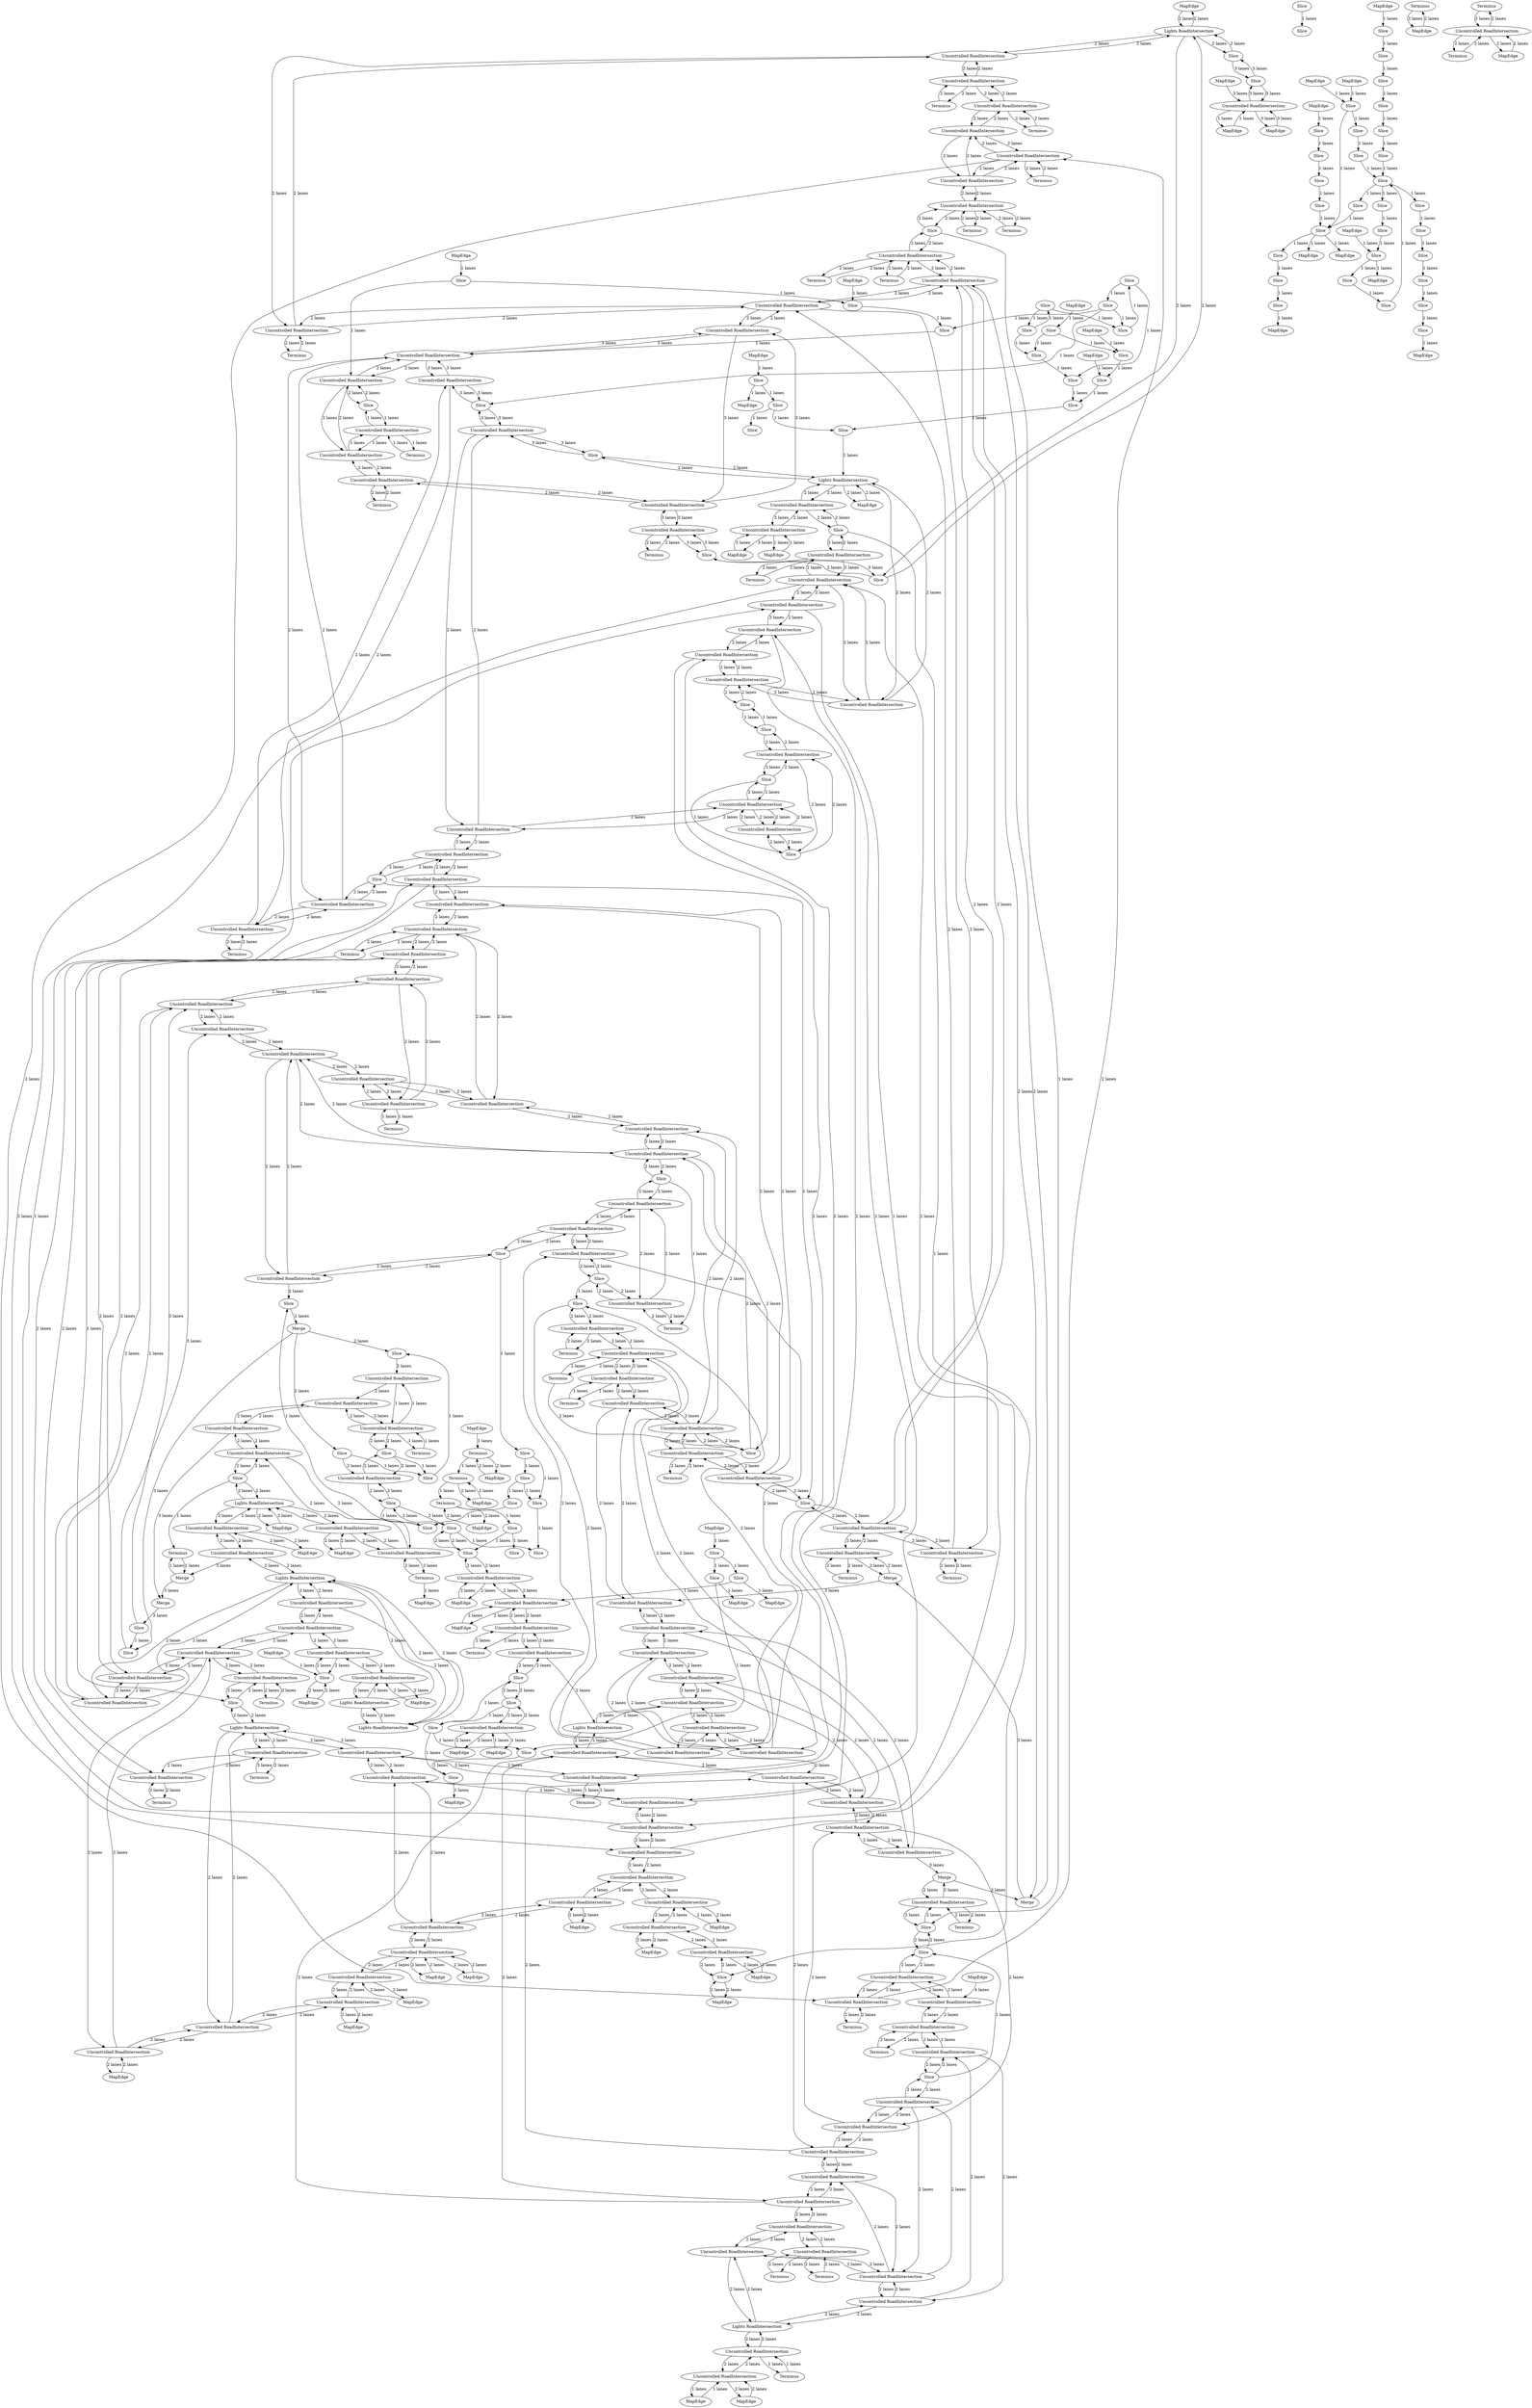 digraph {
    0 [ label = "MapEdge" ]
    1 [ label = "MapEdge" ]
    2 [ label = "MapEdge" ]
    3 [ label = "MapEdge" ]
    4 [ label = "MapEdge" ]
    5 [ label = "MapEdge" ]
    6 [ label = "MapEdge" ]
    7 [ label = "Slice" ]
    8 [ label = "Slice" ]
    9 [ label = "MapEdge" ]
    10 [ label = "Slice" ]
    11 [ label = "Slice" ]
    12 [ label = "MapEdge" ]
    13 [ label = "Uncontrolled RoadIntersection" ]
    14 [ label = "Uncontrolled RoadIntersection" ]
    15 [ label = "Slice" ]
    16 [ label = "Slice" ]
    17 [ label = "Slice" ]
    18 [ label = "Slice" ]
    19 [ label = "Uncontrolled RoadIntersection" ]
    20 [ label = "Uncontrolled RoadIntersection" ]
    21 [ label = "MapEdge" ]
    22 [ label = "Lights RoadIntersection" ]
    23 [ label = "Terminus" ]
    24 [ label = "Slice" ]
    25 [ label = "Slice" ]
    26 [ label = "Slice" ]
    27 [ label = "Slice" ]
    28 [ label = "Slice" ]
    29 [ label = "Slice" ]
    30 [ label = "Uncontrolled RoadIntersection" ]
    31 [ label = "MapEdge" ]
    32 [ label = "Slice" ]
    33 [ label = "Slice" ]
    34 [ label = "Slice" ]
    35 [ label = "Uncontrolled RoadIntersection" ]
    36 [ label = "Uncontrolled RoadIntersection" ]
    37 [ label = "Slice" ]
    38 [ label = "Uncontrolled RoadIntersection" ]
    39 [ label = "Slice" ]
    40 [ label = "Uncontrolled RoadIntersection" ]
    41 [ label = "Uncontrolled RoadIntersection" ]
    42 [ label = "Uncontrolled RoadIntersection" ]
    43 [ label = "Uncontrolled RoadIntersection" ]
    44 [ label = "Slice" ]
    45 [ label = "Slice" ]
    46 [ label = "Slice" ]
    47 [ label = "Slice" ]
    48 [ label = "Uncontrolled RoadIntersection" ]
    49 [ label = "Slice" ]
    50 [ label = "Uncontrolled RoadIntersection" ]
    51 [ label = "Uncontrolled RoadIntersection" ]
    52 [ label = "Uncontrolled RoadIntersection" ]
    53 [ label = "Uncontrolled RoadIntersection" ]
    54 [ label = "Uncontrolled RoadIntersection" ]
    55 [ label = "Slice" ]
    56 [ label = "Slice" ]
    57 [ label = "Uncontrolled RoadIntersection" ]
    58 [ label = "Slice" ]
    59 [ label = "Slice" ]
    60 [ label = "Slice" ]
    61 [ label = "Terminus" ]
    62 [ label = "Uncontrolled RoadIntersection" ]
    63 [ label = "Uncontrolled RoadIntersection" ]
    64 [ label = "Uncontrolled RoadIntersection" ]
    65 [ label = "Uncontrolled RoadIntersection" ]
    66 [ label = "Uncontrolled RoadIntersection" ]
    67 [ label = "Uncontrolled RoadIntersection" ]
    68 [ label = "Terminus" ]
    69 [ label = "Terminus" ]
    70 [ label = "Uncontrolled RoadIntersection" ]
    71 [ label = "Uncontrolled RoadIntersection" ]
    72 [ label = "Uncontrolled RoadIntersection" ]
    73 [ label = "Uncontrolled RoadIntersection" ]
    74 [ label = "Uncontrolled RoadIntersection" ]
    75 [ label = "Terminus" ]
    76 [ label = "Uncontrolled RoadIntersection" ]
    77 [ label = "Uncontrolled RoadIntersection" ]
    78 [ label = "Uncontrolled RoadIntersection" ]
    79 [ label = "Uncontrolled RoadIntersection" ]
    80 [ label = "Uncontrolled RoadIntersection" ]
    81 [ label = "Slice" ]
    82 [ label = "MapEdge" ]
    83 [ label = "Uncontrolled RoadIntersection" ]
    84 [ label = "Slice" ]
    85 [ label = "Uncontrolled RoadIntersection" ]
    86 [ label = "Uncontrolled RoadIntersection" ]
    87 [ label = "Slice" ]
    88 [ label = "Uncontrolled RoadIntersection" ]
    89 [ label = "Terminus" ]
    90 [ label = "Uncontrolled RoadIntersection" ]
    91 [ label = "Lights RoadIntersection" ]
    92 [ label = "Slice" ]
    93 [ label = "Uncontrolled RoadIntersection" ]
    94 [ label = "Slice" ]
    95 [ label = "Terminus" ]
    96 [ label = "Uncontrolled RoadIntersection" ]
    97 [ label = "Terminus" ]
    98 [ label = "Uncontrolled RoadIntersection" ]
    99 [ label = "Slice" ]
    100 [ label = "Uncontrolled RoadIntersection" ]
    101 [ label = "MapEdge" ]
    102 [ label = "Uncontrolled RoadIntersection" ]
    103 [ label = "Uncontrolled RoadIntersection" ]
    104 [ label = "Uncontrolled RoadIntersection" ]
    105 [ label = "Uncontrolled RoadIntersection" ]
    106 [ label = "Terminus" ]
    107 [ label = "Uncontrolled RoadIntersection" ]
    108 [ label = "MapEdge" ]
    109 [ label = "Uncontrolled RoadIntersection" ]
    110 [ label = "MapEdge" ]
    111 [ label = "Terminus" ]
    112 [ label = "Uncontrolled RoadIntersection" ]
    113 [ label = "Uncontrolled RoadIntersection" ]
    114 [ label = "Uncontrolled RoadIntersection" ]
    115 [ label = "Terminus" ]
    116 [ label = "Terminus" ]
    117 [ label = "Lights RoadIntersection" ]
    118 [ label = "Uncontrolled RoadIntersection" ]
    119 [ label = "Uncontrolled RoadIntersection" ]
    120 [ label = "Slice" ]
    121 [ label = "Terminus" ]
    122 [ label = "Uncontrolled RoadIntersection" ]
    123 [ label = "Terminus" ]
    124 [ label = "MapEdge" ]
    125 [ label = "Terminus" ]
    126 [ label = "Terminus" ]
    127 [ label = "Uncontrolled RoadIntersection" ]
    128 [ label = "Uncontrolled RoadIntersection" ]
    129 [ label = "Uncontrolled RoadIntersection" ]
    130 [ label = "Slice" ]
    131 [ label = "Uncontrolled RoadIntersection" ]
    132 [ label = "Terminus" ]
    133 [ label = "Uncontrolled RoadIntersection" ]
    134 [ label = "Uncontrolled RoadIntersection" ]
    135 [ label = "Uncontrolled RoadIntersection" ]
    136 [ label = "Terminus" ]
    137 [ label = "Uncontrolled RoadIntersection" ]
    138 [ label = "Uncontrolled RoadIntersection" ]
    139 [ label = "MapEdge" ]
    140 [ label = "Uncontrolled RoadIntersection" ]
    141 [ label = "Uncontrolled RoadIntersection" ]
    142 [ label = "Uncontrolled RoadIntersection" ]
    143 [ label = "Terminus" ]
    144 [ label = "Terminus" ]
    145 [ label = "Merge" ]
    146 [ label = "Slice" ]
    147 [ label = "Uncontrolled RoadIntersection" ]
    148 [ label = "Merge" ]
    149 [ label = "Terminus" ]
    150 [ label = "Merge" ]
    151 [ label = "Terminus" ]
    152 [ label = "Uncontrolled RoadIntersection" ]
    153 [ label = "Uncontrolled RoadIntersection" ]
    154 [ label = "Uncontrolled RoadIntersection" ]
    155 [ label = "MapEdge" ]
    156 [ label = "Uncontrolled RoadIntersection" ]
    157 [ label = "Uncontrolled RoadIntersection" ]
    158 [ label = "Terminus" ]
    159 [ label = "Uncontrolled RoadIntersection" ]
    160 [ label = "MapEdge" ]
    161 [ label = "Uncontrolled RoadIntersection" ]
    162 [ label = "Uncontrolled RoadIntersection" ]
    163 [ label = "Uncontrolled RoadIntersection" ]
    164 [ label = "Uncontrolled RoadIntersection" ]
    165 [ label = "Uncontrolled RoadIntersection" ]
    166 [ label = "Terminus" ]
    167 [ label = "Uncontrolled RoadIntersection" ]
    168 [ label = "Uncontrolled RoadIntersection" ]
    169 [ label = "Slice" ]
    170 [ label = "Slice" ]
    171 [ label = "Uncontrolled RoadIntersection" ]
    172 [ label = "Terminus" ]
    173 [ label = "Lights RoadIntersection" ]
    174 [ label = "Uncontrolled RoadIntersection" ]
    175 [ label = "Lights RoadIntersection" ]
    176 [ label = "Lights RoadIntersection" ]
    177 [ label = "Uncontrolled RoadIntersection" ]
    178 [ label = "Uncontrolled RoadIntersection" ]
    179 [ label = "MapEdge" ]
    180 [ label = "Uncontrolled RoadIntersection" ]
    181 [ label = "Uncontrolled RoadIntersection" ]
    182 [ label = "Uncontrolled RoadIntersection" ]
    183 [ label = "Uncontrolled RoadIntersection" ]
    184 [ label = "Slice" ]
    185 [ label = "Uncontrolled RoadIntersection" ]
    186 [ label = "MapEdge" ]
    187 [ label = "MapEdge" ]
    188 [ label = "MapEdge" ]
    189 [ label = "Uncontrolled RoadIntersection" ]
    190 [ label = "Uncontrolled RoadIntersection" ]
    191 [ label = "Uncontrolled RoadIntersection" ]
    192 [ label = "Uncontrolled RoadIntersection" ]
    193 [ label = "Uncontrolled RoadIntersection" ]
    194 [ label = "Slice" ]
    195 [ label = "Merge" ]
    196 [ label = "Uncontrolled RoadIntersection" ]
    197 [ label = "Uncontrolled RoadIntersection" ]
    198 [ label = "Uncontrolled RoadIntersection" ]
    199 [ label = "Slice" ]
    200 [ label = "Terminus" ]
    201 [ label = "Uncontrolled RoadIntersection" ]
    202 [ label = "Slice" ]
    203 [ label = "Lights RoadIntersection" ]
    204 [ label = "Slice" ]
    205 [ label = "Merge" ]
    206 [ label = "Slice" ]
    207 [ label = "Slice" ]
    208 [ label = "Slice" ]
    209 [ label = "Terminus" ]
    210 [ label = "Slice" ]
    211 [ label = "Terminus" ]
    212 [ label = "Uncontrolled RoadIntersection" ]
    213 [ label = "Terminus" ]
    214 [ label = "Uncontrolled RoadIntersection" ]
    215 [ label = "Slice" ]
    216 [ label = "Uncontrolled RoadIntersection" ]
    217 [ label = "Uncontrolled RoadIntersection" ]
    218 [ label = "Uncontrolled RoadIntersection" ]
    219 [ label = "Uncontrolled RoadIntersection" ]
    220 [ label = "Uncontrolled RoadIntersection" ]
    221 [ label = "Terminus" ]
    222 [ label = "Uncontrolled RoadIntersection" ]
    223 [ label = "Uncontrolled RoadIntersection" ]
    224 [ label = "Uncontrolled RoadIntersection" ]
    225 [ label = "Uncontrolled RoadIntersection" ]
    226 [ label = "Uncontrolled RoadIntersection" ]
    227 [ label = "Uncontrolled RoadIntersection" ]
    228 [ label = "Uncontrolled RoadIntersection" ]
    229 [ label = "Slice" ]
    230 [ label = "Uncontrolled RoadIntersection" ]
    231 [ label = "Uncontrolled RoadIntersection" ]
    232 [ label = "Uncontrolled RoadIntersection" ]
    233 [ label = "Uncontrolled RoadIntersection" ]
    234 [ label = "Slice" ]
    235 [ label = "Slice" ]
    236 [ label = "Uncontrolled RoadIntersection" ]
    237 [ label = "Merge" ]
    238 [ label = "Slice" ]
    239 [ label = "Slice" ]
    240 [ label = "Slice" ]
    241 [ label = "Slice" ]
    242 [ label = "Uncontrolled RoadIntersection" ]
    243 [ label = "Uncontrolled RoadIntersection" ]
    244 [ label = "Slice" ]
    245 [ label = "Slice" ]
    246 [ label = "Terminus" ]
    247 [ label = "Slice" ]
    248 [ label = "Terminus" ]
    249 [ label = "Uncontrolled RoadIntersection" ]
    250 [ label = "Slice" ]
    251 [ label = "Slice" ]
    252 [ label = "Slice" ]
    253 [ label = "Slice" ]
    254 [ label = "Uncontrolled RoadIntersection" ]
    255 [ label = "Uncontrolled RoadIntersection" ]
    256 [ label = "MapEdge" ]
    257 [ label = "Slice" ]
    258 [ label = "Lights RoadIntersection" ]
    259 [ label = "Uncontrolled RoadIntersection" ]
    260 [ label = "MapEdge" ]
    261 [ label = "MapEdge" ]
    262 [ label = "MapEdge" ]
    263 [ label = "Slice" ]
    264 [ label = "Slice" ]
    265 [ label = "Slice" ]
    266 [ label = "Slice" ]
    267 [ label = "Slice" ]
    268 [ label = "Uncontrolled RoadIntersection" ]
    269 [ label = "Uncontrolled RoadIntersection" ]
    270 [ label = "Slice" ]
    271 [ label = "Uncontrolled RoadIntersection" ]
    272 [ label = "Uncontrolled RoadIntersection" ]
    273 [ label = "Uncontrolled RoadIntersection" ]
    274 [ label = "Slice" ]
    275 [ label = "Uncontrolled RoadIntersection" ]
    276 [ label = "Uncontrolled RoadIntersection" ]
    277 [ label = "Slice" ]
    278 [ label = "Terminus" ]
    279 [ label = "Lights RoadIntersection" ]
    280 [ label = "Uncontrolled RoadIntersection" ]
    281 [ label = "Slice" ]
    282 [ label = "Slice" ]
    283 [ label = "Slice" ]
    284 [ label = "Terminus" ]
    285 [ label = "Slice" ]
    286 [ label = "Uncontrolled RoadIntersection" ]
    287 [ label = "MapEdge" ]
    288 [ label = "Slice" ]
    289 [ label = "Terminus" ]
    290 [ label = "Slice" ]
    291 [ label = "Terminus" ]
    292 [ label = "Slice" ]
    293 [ label = "Terminus" ]
    294 [ label = "Slice" ]
    295 [ label = "Slice" ]
    296 [ label = "Uncontrolled RoadIntersection" ]
    297 [ label = "Terminus" ]
    298 [ label = "Slice" ]
    299 [ label = "Slice" ]
    300 [ label = "Slice" ]
    301 [ label = "Slice" ]
    302 [ label = "Slice" ]
    303 [ label = "Slice" ]
    304 [ label = "Slice" ]
    305 [ label = "Slice" ]
    306 [ label = "Slice" ]
    307 [ label = "Slice" ]
    308 [ label = "Slice" ]
    309 [ label = "Slice" ]
    310 [ label = "Terminus" ]
    311 [ label = "Uncontrolled RoadIntersection" ]
    312 [ label = "Terminus" ]
    313 [ label = "Slice" ]
    314 [ label = "MapEdge" ]
    315 [ label = "Terminus" ]
    316 [ label = "MapEdge" ]
    317 [ label = "Slice" ]
    318 [ label = "MapEdge" ]
    319 [ label = "Uncontrolled RoadIntersection" ]
    320 [ label = "MapEdge" ]
    321 [ label = "MapEdge" ]
    322 [ label = "MapEdge" ]
    323 [ label = "MapEdge" ]
    324 [ label = "MapEdge" ]
    325 [ label = "Uncontrolled RoadIntersection" ]
    326 [ label = "MapEdge" ]
    327 [ label = "MapEdge" ]
    328 [ label = "Slice" ]
    329 [ label = "Slice" ]
    330 [ label = "MapEdge" ]
    331 [ label = "Terminus" ]
    332 [ label = "Uncontrolled RoadIntersection" ]
    333 [ label = "Slice" ]
    334 [ label = "MapEdge" ]
    335 [ label = "Slice" ]
    336 [ label = "Slice" ]
    337 [ label = "Slice" ]
    338 [ label = "Uncontrolled RoadIntersection" ]
    339 [ label = "Slice" ]
    340 [ label = "MapEdge" ]
    341 [ label = "MapEdge" ]
    342 [ label = "MapEdge" ]
    343 [ label = "MapEdge" ]
    344 [ label = "MapEdge" ]
    345 [ label = "MapEdge" ]
    346 [ label = "MapEdge" ]
    347 [ label = "MapEdge" ]
    348 [ label = "MapEdge" ]
    349 [ label = "MapEdge" ]
    350 [ label = "MapEdge" ]
    351 [ label = "MapEdge" ]
    352 [ label = "MapEdge" ]
    353 [ label = "MapEdge" ]
    354 [ label = "MapEdge" ]
    355 [ label = "MapEdge" ]
    356 [ label = "MapEdge" ]
    357 [ label = "MapEdge" ]
    163 -> 152 [ label = "2 lanes" ]
    152 -> 163 [ label = "2 lanes" ]
    152 -> 146 [ label = "2 lanes" ]
    146 -> 152 [ label = "2 lanes" ]
    146 -> 350 [ label = "2 lanes" ]
    350 -> 146 [ label = "2 lanes" ]
    349 -> 41 [ label = "2 lanes" ]
    41 -> 349 [ label = "2 lanes" ]
    41 -> 42 [ label = "2 lanes" ]
    42 -> 41 [ label = "2 lanes" ]
    42 -> 43 [ label = "2 lanes" ]
    43 -> 42 [ label = "2 lanes" ]
    43 -> 38 [ label = "2 lanes" ]
    38 -> 43 [ label = "2 lanes" ]
    38 -> 40 [ label = "2 lanes" ]
    40 -> 38 [ label = "2 lanes" ]
    20 -> 21 [ label = "2 lanes" ]
    21 -> 20 [ label = "2 lanes" ]
    42 -> 30 [ label = "2 lanes" ]
    30 -> 42 [ label = "2 lanes" ]
    30 -> 20 [ label = "2 lanes" ]
    20 -> 30 [ label = "2 lanes" ]
    20 -> 19 [ label = "2 lanes" ]
    19 -> 20 [ label = "2 lanes" ]
    19 -> 17 [ label = "2 lanes" ]
    17 -> 19 [ label = "2 lanes" ]
    17 -> 9 [ label = "2 lanes" ]
    9 -> 17 [ label = "2 lanes" ]
    30 -> 31 [ label = "2 lanes" ]
    31 -> 30 [ label = "2 lanes" ]
    237 -> 199 [ label = "3 lanes" ]
    199 -> 192 [ label = "3 lanes" ]
    86 -> 90 [ label = "2 lanes" ]
    90 -> 86 [ label = "2 lanes" ]
    90 -> 93 [ label = "2 lanes" ]
    93 -> 90 [ label = "2 lanes" ]
    93 -> 96 [ label = "2 lanes" ]
    96 -> 93 [ label = "2 lanes" ]
    96 -> 101 [ label = "2 lanes" ]
    101 -> 96 [ label = "2 lanes" ]
    217 -> 233 [ label = "2 lanes" ]
    233 -> 217 [ label = "2 lanes" ]
    351 -> 138 [ label = "2 lanes" ]
    138 -> 351 [ label = "2 lanes" ]
    138 -> 141 [ label = "2 lanes" ]
    141 -> 138 [ label = "2 lanes" ]
    117 -> 118 [ label = "2 lanes" ]
    118 -> 117 [ label = "2 lanes" ]
    118 -> 119 [ label = "2 lanes" ]
    119 -> 118 [ label = "2 lanes" ]
    119 -> 124 [ label = "2 lanes" ]
    124 -> 119 [ label = "2 lanes" ]
    152 -> 159 [ label = "2 lanes" ]
    159 -> 152 [ label = "2 lanes" ]
    107 -> 110 [ label = "2 lanes" ]
    110 -> 107 [ label = "2 lanes" ]
    119 -> 107 [ label = "2 lanes" ]
    107 -> 119 [ label = "2 lanes" ]
    107 -> 96 [ label = "2 lanes" ]
    96 -> 107 [ label = "2 lanes" ]
    96 -> 348 [ label = "2 lanes" ]
    348 -> 96 [ label = "2 lanes" ]
    14 -> 18 [ label = "2 lanes" ]
    18 -> 14 [ label = "2 lanes" ]
    18 -> 36 [ label = "2 lanes" ]
    36 -> 18 [ label = "2 lanes" ]
    36 -> 38 [ label = "2 lanes" ]
    38 -> 36 [ label = "2 lanes" ]
    70 -> 71 [ label = "2 lanes" ]
    71 -> 70 [ label = "2 lanes" ]
    71 -> 67 [ label = "2 lanes" ]
    67 -> 71 [ label = "2 lanes" ]
    198 -> 179 [ label = "2 lanes" ]
    179 -> 198 [ label = "2 lanes" ]
    311 -> 343 [ label = "2 lanes" ]
    343 -> 311 [ label = "2 lanes" ]
    54 -> 49 [ label = "1 lanes" ]
    49 -> 54 [ label = "1 lanes" ]
    310 -> 319 [ label = "2 lanes" ]
    319 -> 310 [ label = "2 lanes" ]
    43 -> 50 [ label = "2 lanes" ]
    50 -> 43 [ label = "2 lanes" ]
    50 -> 67 [ label = "2 lanes" ]
    67 -> 50 [ label = "2 lanes" ]
    67 -> 90 [ label = "2 lanes" ]
    90 -> 67 [ label = "2 lanes" ]
    41 -> 93 [ label = "2 lanes" ]
    93 -> 41 [ label = "2 lanes" ]
    23 -> 36 [ label = "2 lanes" ]
    36 -> 23 [ label = "2 lanes" ]
    19 -> 2 [ label = "2 lanes" ]
    2 -> 19 [ label = "2 lanes" ]
    105 -> 103 [ label = "2 lanes" ]
    103 -> 105 [ label = "2 lanes" ]
    103 -> 99 [ label = "2 lanes" ]
    99 -> 103 [ label = "2 lanes" ]
    99 -> 104 [ label = "2 lanes" ]
    104 -> 99 [ label = "2 lanes" ]
    104 -> 114 [ label = "2 lanes" ]
    114 -> 104 [ label = "2 lanes" ]
    114 -> 122 [ label = "2 lanes" ]
    122 -> 114 [ label = "2 lanes" ]
    122 -> 130 [ label = "2 lanes" ]
    130 -> 122 [ label = "2 lanes" ]
    130 -> 133 [ label = "2 lanes" ]
    133 -> 130 [ label = "2 lanes" ]
    133 -> 134 [ label = "2 lanes" ]
    134 -> 133 [ label = "2 lanes" ]
    342 -> 328 [ label = "1 lanes" ]
    328 -> 329 [ label = "1 lanes" ]
    329 -> 356 [ label = "1 lanes" ]
    335 -> 336 [ label = "1 lanes" ]
    328 -> 317 [ label = "1 lanes" ]
    317 -> 311 [ label = "1 lanes" ]
    336 -> 337 [ label = "1 lanes" ]
    329 -> 337 [ label = "1 lanes" ]
    337 -> 339 [ label = "1 lanes" ]
    333 -> 336 [ label = "1 lanes" ]
    336 -> 339 [ label = "1 lanes" ]
    339 -> 357 [ label = "1 lanes" ]
    317 -> 330 [ label = "1 lanes" ]
    294 -> 290 [ label = "1 lanes" ]
    354 -> 278 [ label = "1 lanes" ]
    278 -> 284 [ label = "1 lanes" ]
    284 -> 293 [ label = "1 lanes" ]
    293 -> 294 [ label = "1 lanes" ]
    294 -> 295 [ label = "1 lanes" ]
    219 -> 233 [ label = "2 lanes" ]
    233 -> 219 [ label = "2 lanes" ]
    233 -> 246 [ label = "2 lanes" ]
    246 -> 233 [ label = "2 lanes" ]
    284 -> 316 [ label = "2 lanes" ]
    316 -> 284 [ label = "2 lanes" ]
    293 -> 321 [ label = "2 lanes" ]
    321 -> 293 [ label = "2 lanes" ]
    278 -> 314 [ label = "2 lanes" ]
    314 -> 278 [ label = "2 lanes" ]
    288 -> 281 [ label = "1 lanes" ]
    305 -> 288 [ label = "1 lanes" ]
    281 -> 261 [ label = "1 lanes" ]
    18 -> 17 [ label = "1 lanes" ]
    72 -> 69 [ label = "2 lanes" ]
    69 -> 72 [ label = "2 lanes" ]
    51 -> 72 [ label = "2 lanes" ]
    72 -> 51 [ label = "2 lanes" ]
    72 -> 77 [ label = "2 lanes" ]
    77 -> 72 [ label = "2 lanes" ]
    299 -> 298 [ label = "1 lanes" ]
    244 -> 265 [ label = "1 lanes" ]
    208 -> 244 [ label = "1 lanes" ]
    300 -> 299 [ label = "1 lanes" ]
    265 -> 300 [ label = "1 lanes" ]
    202 -> 208 [ label = "1 lanes" ]
    306 -> 303 [ label = "1 lanes" ]
    322 -> 313 [ label = "1 lanes" ]
    298 -> 301 [ label = "1 lanes" ]
    277 -> 285 [ label = "1 lanes" ]
    352 -> 254 [ label = "2 lanes" ]
    254 -> 352 [ label = "2 lanes" ]
    254 -> 255 [ label = "2 lanes" ]
    255 -> 254 [ label = "2 lanes" ]
    255 -> 258 [ label = "2 lanes" ]
    258 -> 255 [ label = "2 lanes" ]
    258 -> 269 [ label = "2 lanes" ]
    269 -> 258 [ label = "2 lanes" ]
    269 -> 271 [ label = "2 lanes" ]
    271 -> 269 [ label = "2 lanes" ]
    271 -> 272 [ label = "2 lanes" ]
    272 -> 271 [ label = "2 lanes" ]
    272 -> 275 [ label = "2 lanes" ]
    275 -> 272 [ label = "2 lanes" ]
    275 -> 279 [ label = "2 lanes" ]
    279 -> 275 [ label = "2 lanes" ]
    279 -> 280 [ label = "2 lanes" ]
    280 -> 279 [ label = "2 lanes" ]
    280 -> 276 [ label = "2 lanes" ]
    276 -> 280 [ label = "2 lanes" ]
    276 -> 273 [ label = "2 lanes" ]
    273 -> 276 [ label = "2 lanes" ]
    273 -> 268 [ label = "2 lanes" ]
    268 -> 273 [ label = "2 lanes" ]
    268 -> 259 [ label = "2 lanes" ]
    259 -> 268 [ label = "2 lanes" ]
    259 -> 252 [ label = "2 lanes" ]
    252 -> 259 [ label = "2 lanes" ]
    252 -> 249 [ label = "2 lanes" ]
    249 -> 252 [ label = "2 lanes" ]
    268 -> 229 [ label = "2 lanes" ]
    229 -> 268 [ label = "2 lanes" ]
    276 -> 214 [ label = "2 lanes" ]
    214 -> 276 [ label = "2 lanes" ]
    275 -> 223 [ label = "2 lanes" ]
    223 -> 275 [ label = "2 lanes" ]
    272 -> 228 [ label = "2 lanes" ]
    228 -> 272 [ label = "2 lanes" ]
    273 -> 234 [ label = "2 lanes" ]
    234 -> 273 [ label = "2 lanes" ]
    234 -> 226 [ label = "2 lanes" ]
    226 -> 234 [ label = "2 lanes" ]
    226 -> 212 [ label = "2 lanes" ]
    212 -> 226 [ label = "2 lanes" ]
    249 -> 241 [ label = "2 lanes" ]
    241 -> 237 [ label = "2 lanes" ]
    237 -> 235 [ label = "2 lanes" ]
    235 -> 232 [ label = "2 lanes" ]
    232 -> 230 [ label = "2 lanes" ]
    269 -> 231 [ label = "2 lanes" ]
    231 -> 269 [ label = "2 lanes" ]
    237 -> 239 [ label = "2 lanes" ]
    239 -> 243 [ label = "2 lanes" ]
    176 -> 175 [ label = "2 lanes" ]
    175 -> 176 [ label = "2 lanes" ]
    24 -> 35 [ label = "3 lanes" ]
    35 -> 24 [ label = "3 lanes" ]
    35 -> 44 [ label = "3 lanes" ]
    44 -> 35 [ label = "3 lanes" ]
    44 -> 51 [ label = "3 lanes" ]
    51 -> 44 [ label = "3 lanes" ]
    51 -> 65 [ label = "3 lanes" ]
    65 -> 51 [ label = "3 lanes" ]
    65 -> 74 [ label = "3 lanes" ]
    74 -> 65 [ label = "3 lanes" ]
    74 -> 76 [ label = "3 lanes" ]
    76 -> 74 [ label = "3 lanes" ]
    76 -> 78 [ label = "3 lanes" ]
    78 -> 76 [ label = "3 lanes" ]
    78 -> 84 [ label = "3 lanes" ]
    84 -> 78 [ label = "3 lanes" ]
    160 -> 100 [ label = "3 lanes" ]
    151 -> 142 [ label = "2 lanes" ]
    142 -> 151 [ label = "2 lanes" ]
    172 -> 167 [ label = "2 lanes" ]
    167 -> 172 [ label = "2 lanes" ]
    144 -> 161 [ label = "2 lanes" ]
    161 -> 144 [ label = "2 lanes" ]
    80 -> 79 [ label = "2 lanes" ]
    79 -> 80 [ label = "2 lanes" ]
    79 -> 104 [ label = "2 lanes" ]
    104 -> 79 [ label = "2 lanes" ]
    104 -> 129 [ label = "2 lanes" ]
    129 -> 104 [ label = "2 lanes" ]
    129 -> 145 [ label = "2 lanes" ]
    145 -> 129 [ label = "2 lanes" ]
    150 -> 148 [ label = "3 lanes" ]
    80 -> 98 [ label = "2 lanes" ]
    98 -> 80 [ label = "2 lanes" ]
    98 -> 109 [ label = "2 lanes" ]
    109 -> 98 [ label = "2 lanes" ]
    103 -> 127 [ label = "2 lanes" ]
    127 -> 103 [ label = "2 lanes" ]
    127 -> 154 [ label = "2 lanes" ]
    154 -> 127 [ label = "2 lanes" ]
    258 -> 242 [ label = "2 lanes" ]
    242 -> 258 [ label = "2 lanes" ]
    242 -> 231 [ label = "2 lanes" ]
    231 -> 242 [ label = "2 lanes" ]
    231 -> 228 [ label = "2 lanes" ]
    228 -> 231 [ label = "2 lanes" ]
    228 -> 225 [ label = "2 lanes" ]
    225 -> 228 [ label = "2 lanes" ]
    225 -> 223 [ label = "2 lanes" ]
    223 -> 225 [ label = "2 lanes" ]
    223 -> 220 [ label = "2 lanes" ]
    220 -> 223 [ label = "2 lanes" ]
    220 -> 218 [ label = "2 lanes" ]
    218 -> 220 [ label = "2 lanes" ]
    218 -> 216 [ label = "2 lanes" ]
    216 -> 218 [ label = "2 lanes" ]
    216 -> 214 [ label = "2 lanes" ]
    214 -> 216 [ label = "2 lanes" ]
    214 -> 212 [ label = "2 lanes" ]
    212 -> 214 [ label = "2 lanes" ]
    212 -> 209 [ label = "2 lanes" ]
    209 -> 212 [ label = "2 lanes" ]
    113 -> 115 [ label = "2 lanes" ]
    115 -> 113 [ label = "2 lanes" ]
    145 -> 162 [ label = "3 lanes" ]
    132 -> 128 [ label = "2 lanes" ]
    128 -> 132 [ label = "2 lanes" ]
    91 -> 109 [ label = "2 lanes" ]
    109 -> 91 [ label = "2 lanes" ]
    109 -> 113 [ label = "2 lanes" ]
    113 -> 109 [ label = "2 lanes" ]
    113 -> 128 [ label = "2 lanes" ]
    128 -> 113 [ label = "2 lanes" ]
    128 -> 137 [ label = "2 lanes" ]
    137 -> 128 [ label = "2 lanes" ]
    137 -> 142 [ label = "2 lanes" ]
    142 -> 137 [ label = "2 lanes" ]
    142 -> 167 [ label = "2 lanes" ]
    167 -> 142 [ label = "2 lanes" ]
    167 -> 182 [ label = "2 lanes" ]
    182 -> 167 [ label = "2 lanes" ]
    182 -> 196 [ label = "2 lanes" ]
    196 -> 182 [ label = "2 lanes" ]
    116 -> 133 [ label = "2 lanes" ]
    133 -> 116 [ label = "2 lanes" ]
    218 -> 280 [ label = "2 lanes" ]
    280 -> 218 [ label = "2 lanes" ]
    168 -> 150 [ label = "3 lanes" ]
    106 -> 122 [ label = "2 lanes" ]
    122 -> 106 [ label = "2 lanes" ]
    111 -> 98 [ label = "2 lanes" ]
    98 -> 111 [ label = "2 lanes" ]
    147 -> 201 [ label = "2 lanes" ]
    201 -> 147 [ label = "2 lanes" ]
    201 -> 207 [ label = "2 lanes" ]
    207 -> 201 [ label = "2 lanes" ]
    207 -> 222 [ label = "2 lanes" ]
    222 -> 207 [ label = "2 lanes" ]
    222 -> 259 [ label = "2 lanes" ]
    259 -> 222 [ label = "2 lanes" ]
    97 -> 79 [ label = "2 lanes" ]
    79 -> 97 [ label = "2 lanes" ]
    156 -> 171 [ label = "2 lanes" ]
    171 -> 156 [ label = "2 lanes" ]
    171 -> 212 [ label = "2 lanes" ]
    212 -> 171 [ label = "2 lanes" ]
    136 -> 122 [ label = "2 lanes" ]
    122 -> 136 [ label = "2 lanes" ]
    164 -> 216 [ label = "2 lanes" ]
    216 -> 164 [ label = "2 lanes" ]
    213 -> 191 [ label = "2 lanes" ]
    191 -> 213 [ label = "2 lanes" ]
    117 -> 112 [ label = "2 lanes" ]
    112 -> 117 [ label = "2 lanes" ]
    112 -> 102 [ label = "2 lanes" ]
    102 -> 112 [ label = "2 lanes" ]
    102 -> 88 [ label = "2 lanes" ]
    88 -> 102 [ label = "2 lanes" ]
    88 -> 85 [ label = "2 lanes" ]
    85 -> 88 [ label = "2 lanes" ]
    85 -> 81 [ label = "2 lanes" ]
    81 -> 85 [ label = "2 lanes" ]
    81 -> 77 [ label = "2 lanes" ]
    77 -> 81 [ label = "2 lanes" ]
    77 -> 65 [ label = "2 lanes" ]
    65 -> 77 [ label = "2 lanes" ]
    65 -> 52 [ label = "2 lanes" ]
    52 -> 65 [ label = "2 lanes" ]
    52 -> 49 [ label = "2 lanes" ]
    49 -> 52 [ label = "2 lanes" ]
    154 -> 206 [ label = "2 lanes" ]
    206 -> 154 [ label = "2 lanes" ]
    0 -> 91 [ label = "2 lanes" ]
    91 -> 0 [ label = "2 lanes" ]
    158 -> 133 [ label = "2 lanes" ]
    133 -> 158 [ label = "2 lanes" ]
    60 -> 57 [ label = "2 lanes" ]
    57 -> 60 [ label = "2 lanes" ]
    57 -> 58 [ label = "2 lanes" ]
    58 -> 57 [ label = "2 lanes" ]
    58 -> 62 [ label = "2 lanes" ]
    62 -> 58 [ label = "2 lanes" ]
    62 -> 64 [ label = "2 lanes" ]
    64 -> 62 [ label = "2 lanes" ]
    64 -> 60 [ label = "2 lanes" ]
    60 -> 64 [ label = "2 lanes" ]
    125 -> 129 [ label = "2 lanes" ]
    129 -> 125 [ label = "2 lanes" ]
    140 -> 185 [ label = "2 lanes" ]
    185 -> 140 [ label = "2 lanes" ]
    185 -> 197 [ label = "2 lanes" ]
    197 -> 185 [ label = "2 lanes" ]
    197 -> 249 [ label = "2 lanes" ]
    249 -> 197 [ label = "2 lanes" ]
    102 -> 89 [ label = "2 lanes" ]
    89 -> 102 [ label = "2 lanes" ]
    74 -> 80 [ label = "2 lanes" ]
    80 -> 74 [ label = "2 lanes" ]
    80 -> 114 [ label = "2 lanes" ]
    114 -> 80 [ label = "2 lanes" ]
    114 -> 148 [ label = "2 lanes" ]
    148 -> 114 [ label = "2 lanes" ]
    196 -> 191 [ label = "2 lanes" ]
    191 -> 196 [ label = "2 lanes" ]
    191 -> 189 [ label = "2 lanes" ]
    189 -> 191 [ label = "2 lanes" ]
    189 -> 184 [ label = "2 lanes" ]
    184 -> 189 [ label = "2 lanes" ]
    184 -> 181 [ label = "2 lanes" ]
    181 -> 184 [ label = "2 lanes" ]
    181 -> 178 [ label = "2 lanes" ]
    178 -> 181 [ label = "2 lanes" ]
    178 -> 174 [ label = "2 lanes" ]
    174 -> 178 [ label = "2 lanes" ]
    174 -> 168 [ label = "2 lanes" ]
    168 -> 174 [ label = "2 lanes" ]
    168 -> 164 [ label = "2 lanes" ]
    164 -> 168 [ label = "2 lanes" ]
    164 -> 162 [ label = "2 lanes" ]
    162 -> 164 [ label = "2 lanes" ]
    162 -> 156 [ label = "2 lanes" ]
    156 -> 162 [ label = "2 lanes" ]
    156 -> 154 [ label = "2 lanes" ]
    154 -> 156 [ label = "2 lanes" ]
    154 -> 147 [ label = "2 lanes" ]
    147 -> 154 [ label = "2 lanes" ]
    147 -> 140 [ label = "2 lanes" ]
    140 -> 147 [ label = "2 lanes" ]
    140 -> 135 [ label = "2 lanes" ]
    135 -> 140 [ label = "2 lanes" ]
    135 -> 121 [ label = "2 lanes" ]
    121 -> 135 [ label = "2 lanes" ]
    189 -> 242 [ label = "2 lanes" ]
    242 -> 189 [ label = "2 lanes" ]
    174 -> 220 [ label = "2 lanes" ]
    220 -> 174 [ label = "2 lanes" ]
    126 -> 127 [ label = "2 lanes" ]
    127 -> 126 [ label = "2 lanes" ]
    123 -> 112 [ label = "2 lanes" ]
    112 -> 123 [ label = "2 lanes" ]
    181 -> 231 [ label = "2 lanes" ]
    231 -> 181 [ label = "2 lanes" ]
    35 -> 66 [ label = "2 lanes" ]
    66 -> 35 [ label = "2 lanes" ]
    66 -> 85 [ label = "2 lanes" ]
    85 -> 66 [ label = "2 lanes" ]
    178 -> 225 [ label = "2 lanes" ]
    225 -> 178 [ label = "2 lanes" ]
    75 -> 78 [ label = "2 lanes" ]
    78 -> 75 [ label = "2 lanes" ]
    62 -> 64 [ label = "2 lanes" ]
    64 -> 62 [ label = "2 lanes" ]
    64 -> 66 [ label = "2 lanes" ]
    66 -> 64 [ label = "2 lanes" ]
    137 -> 134 [ label = "2 lanes" ]
    134 -> 137 [ label = "2 lanes" ]
    134 -> 142 [ label = "2 lanes" ]
    142 -> 134 [ label = "2 lanes" ]
    346 -> 7 [ label = "1 lanes" ]
    7 -> 16 [ label = "1 lanes" ]
    16 -> 26 [ label = "1 lanes" ]
    34 -> 28 [ label = "1 lanes" ]
    153 -> 183 [ label = "2 lanes" ]
    183 -> 153 [ label = "2 lanes" ]
    121 -> 120 [ label = "1 lanes" ]
    193 -> 195 [ label = "3 lanes" ]
    195 -> 205 [ label = "3 lanes" ]
    29 -> 33 [ label = "1 lanes" ]
    37 -> 33 [ label = "1 lanes" ]
    33 -> 34 [ label = "1 lanes" ]
    34 -> 37 [ label = "1 lanes" ]
    88 -> 105 [ label = "2 lanes" ]
    105 -> 88 [ label = "2 lanes" ]
    344 -> 15 [ label = "1 lanes" ]
    15 -> 25 [ label = "1 lanes" ]
    25 -> 28 [ label = "1 lanes" ]
    28 -> 32 [ label = "1 lanes" ]
    32 -> 26 [ label = "1 lanes" ]
    26 -> 22 [ label = "1 lanes" ]
    211 -> 224 [ label = "2 lanes" ]
    224 -> 211 [ label = "2 lanes" ]
    229 -> 224 [ label = "2 lanes" ]
    224 -> 229 [ label = "2 lanes" ]
    224 -> 222 [ label = "2 lanes" ]
    222 -> 224 [ label = "2 lanes" ]
    105 -> 135 [ label = "2 lanes" ]
    135 -> 105 [ label = "2 lanes" ]
    135 -> 157 [ label = "2 lanes" ]
    157 -> 135 [ label = "2 lanes" ]
    157 -> 177 [ label = "2 lanes" ]
    177 -> 157 [ label = "2 lanes" ]
    177 -> 190 [ label = "2 lanes" ]
    190 -> 177 [ label = "2 lanes" ]
    185 -> 180 [ label = "2 lanes" ]
    180 -> 185 [ label = "2 lanes" ]
    180 -> 177 [ label = "2 lanes" ]
    177 -> 180 [ label = "2 lanes" ]
    206 -> 201 [ label = "2 lanes" ]
    201 -> 206 [ label = "2 lanes" ]
    201 -> 197 [ label = "2 lanes" ]
    197 -> 201 [ label = "2 lanes" ]
    197 -> 192 [ label = "2 lanes" ]
    192 -> 197 [ label = "2 lanes" ]
    192 -> 190 [ label = "2 lanes" ]
    190 -> 192 [ label = "2 lanes" ]
    37 -> 44 [ label = "1 lanes" ]
    143 -> 131 [ label = "2 lanes" ]
    131 -> 143 [ label = "2 lanes" ]
    37 -> 59 [ label = "1 lanes" ]
    59 -> 65 [ label = "1 lanes" ]
    209 -> 206 [ label = "2 lanes" ]
    207 -> 211 [ label = "1 lanes" ]
    141 -> 153 [ label = "2 lanes" ]
    153 -> 141 [ label = "2 lanes" ]
    153 -> 157 [ label = "2 lanes" ]
    157 -> 153 [ label = "2 lanes" ]
    29 -> 27 [ label = "1 lanes" ]
    27 -> 29 [ label = "1 lanes" ]
    345 -> 45 [ label = "1 lanes" ]
    45 -> 59 [ label = "1 lanes" ]
    7 -> 347 [ label = "1 lanes" ]
    27 -> 25 [ label = "1 lanes" ]
    296 -> 324 [ label = "2 lanes" ]
    324 -> 296 [ label = "2 lanes" ]
    286 -> 289 [ label = "2 lanes" ]
    289 -> 286 [ label = "2 lanes" ]
    271 -> 286 [ label = "2 lanes" ]
    286 -> 271 [ label = "2 lanes" ]
    286 -> 291 [ label = "2 lanes" ]
    291 -> 286 [ label = "2 lanes" ]
    118 -> 138 [ label = "2 lanes" ]
    138 -> 118 [ label = "2 lanes" ]
    326 -> 312 [ label = "2 lanes" ]
    312 -> 326 [ label = "2 lanes" ]
    226 -> 221 [ label = "2 lanes" ]
    221 -> 226 [ label = "2 lanes" ]
    38 -> 48 [ label = "2 lanes" ]
    48 -> 38 [ label = "2 lanes" ]
    48 -> 71 [ label = "2 lanes" ]
    71 -> 48 [ label = "2 lanes" ]
    130 -> 169 [ label = "1 lanes" ]
    184 -> 170 [ label = "1 lanes" ]
    55 -> 53 [ label = "2 lanes" ]
    53 -> 55 [ label = "2 lanes" ]
    60 -> 58 [ label = "1 lanes" ]
    57 -> 56 [ label = "2 lanes" ]
    56 -> 57 [ label = "2 lanes" ]
    56 -> 55 [ label = "1 lanes" ]
    55 -> 56 [ label = "1 lanes" ]
    302 -> 266 [ label = "1 lanes" ]
    301 -> 302 [ label = "1 lanes" ]
    266 -> 245 [ label = "1 lanes" ]
    303 -> 298 [ label = "1 lanes" ]
    274 -> 264 [ label = "1 lanes" ]
    283 -> 292 [ label = "1 lanes" ]
    262 -> 283 [ label = "1 lanes" ]
    282 -> 274 [ label = "1 lanes" ]
    76 -> 73 [ label = "2 lanes" ]
    73 -> 76 [ label = "2 lanes" ]
    73 -> 63 [ label = "2 lanes" ]
    63 -> 73 [ label = "2 lanes" ]
    63 -> 52 [ label = "2 lanes" ]
    52 -> 63 [ label = "2 lanes" ]
    73 -> 68 [ label = "2 lanes" ]
    68 -> 73 [ label = "2 lanes" ]
    298 -> 304 [ label = "1 lanes" ]
    304 -> 308 [ label = "1 lanes" ]
    332 -> 279 [ label = "2 lanes" ]
    308 -> 305 [ label = "1 lanes" ]
    307 -> 309 [ label = "1 lanes" ]
    292 -> 307 [ label = "1 lanes" ]
    340 -> 325 [ label = "2 lanes" ]
    325 -> 340 [ label = "2 lanes" ]
    331 -> 325 [ label = "2 lanes" ]
    325 -> 331 [ label = "2 lanes" ]
    325 -> 315 [ label = "2 lanes" ]
    315 -> 325 [ label = "2 lanes" ]
    3 -> 8 [ label = "1 lanes" ]
    8 -> 11 [ label = "1 lanes" ]
    11 -> 32 [ label = "1 lanes" ]
    15 -> 8 [ label = "1 lanes" ]
    5 -> 11 [ label = "1 lanes" ]
    1 -> 47 [ label = "1 lanes" ]
    47 -> 52 [ label = "1 lanes" ]
    246 -> 355 [ label = "1 lanes" ]
    245 -> 210 [ label = "1 lanes" ]
    210 -> 204 [ label = "1 lanes" ]
    54 -> 63 [ label = "1 lanes" ]
    63 -> 54 [ label = "1 lanes" ]
    54 -> 61 [ label = "1 lanes" ]
    61 -> 54 [ label = "1 lanes" ]
    320 -> 313 [ label = "1 lanes" ]
    4 -> 22 [ label = "2 lanes" ]
    22 -> 4 [ label = "2 lanes" ]
    22 -> 40 [ label = "2 lanes" ]
    40 -> 22 [ label = "2 lanes" ]
    40 -> 53 [ label = "2 lanes" ]
    53 -> 40 [ label = "2 lanes" ]
    53 -> 70 [ label = "2 lanes" ]
    70 -> 53 [ label = "2 lanes" ]
    70 -> 83 [ label = "2 lanes" ]
    83 -> 70 [ label = "2 lanes" ]
    83 -> 86 [ label = "2 lanes" ]
    86 -> 83 [ label = "2 lanes" ]
    86 -> 117 [ label = "2 lanes" ]
    117 -> 86 [ label = "2 lanes" ]
    117 -> 120 [ label = "2 lanes" ]
    120 -> 117 [ label = "2 lanes" ]
    120 -> 131 [ label = "2 lanes" ]
    131 -> 120 [ label = "2 lanes" ]
    131 -> 141 [ label = "2 lanes" ]
    141 -> 131 [ label = "2 lanes" ]
    141 -> 159 [ label = "2 lanes" ]
    159 -> 141 [ label = "2 lanes" ]
    159 -> 165 [ label = "2 lanes" ]
    165 -> 159 [ label = "2 lanes" ]
    81 -> 99 [ label = "1 lanes" ]
    264 -> 277 [ label = "1 lanes" ]
    285 -> 298 [ label = "1 lanes" ]
    298 -> 282 [ label = "1 lanes" ]
    309 -> 308 [ label = "1 lanes" ]
    264 -> 256 [ label = "1 lanes" ]
    260 -> 264 [ label = "1 lanes" ]
    308 -> 318 [ label = "1 lanes" ]
    308 -> 323 [ label = "1 lanes" ]
    188 -> 203 [ label = "2 lanes" ]
    203 -> 188 [ label = "2 lanes" ]
    253 -> 247 [ label = "1 lanes" ]
    247 -> 241 [ label = "1 lanes" ]
    239 -> 238 [ label = "1 lanes" ]
    270 -> 267 [ label = "1 lanes" ]
    252 -> 257 [ label = "1 lanes" ]
    257 -> 263 [ label = "1 lanes" ]
    263 -> 267 [ label = "1 lanes" ]
    257 -> 251 [ label = "1 lanes" ]
    251 -> 263 [ label = "1 lanes" ]
    240 -> 238 [ label = "1 lanes" ]
    238 -> 235 [ label = "1 lanes" ]
    250 -> 247 [ label = "1 lanes" ]
    251 -> 250 [ label = "1 lanes" ]
    255 -> 297 [ label = "1 lanes" ]
    297 -> 255 [ label = "1 lanes" ]
    16 -> 10 [ label = "1 lanes" ]
    165 -> 175 [ label = "2 lanes" ]
    173 -> 176 [ label = "2 lanes" ]
    227 -> 205 [ label = "3 lanes" ]
    205 -> 194 [ label = "3 lanes" ]
    194 -> 190 [ label = "3 lanes" ]
    190 -> 183 [ label = "2 lanes" ]
    183 -> 190 [ label = "2 lanes" ]
    183 -> 176 [ label = "2 lanes" ]
    176 -> 183 [ label = "2 lanes" ]
    313 -> 306 [ label = "1 lanes" ]
    313 -> 308 [ label = "1 lanes" ]
    39 -> 46 [ label = "1 lanes" ]
    353 -> 196 [ label = "4 lanes" ]
    47 -> 45 [ label = "1 lanes" ]
    180 -> 149 [ label = "1 lanes" ]
    149 -> 180 [ label = "1 lanes" ]
    232 -> 236 [ label = "1 lanes" ]
    236 -> 232 [ label = "1 lanes" ]
    236 -> 248 [ label = "1 lanes" ]
    248 -> 236 [ label = "1 lanes" ]
    83 -> 95 [ label = "1 lanes" ]
    95 -> 83 [ label = "1 lanes" ]
    166 -> 171 [ label = "1 lanes" ]
    171 -> 166 [ label = "1 lanes" ]
    334 -> 338 [ label = "1 lanes" ]
    338 -> 334 [ label = "1 lanes" ]
    287 -> 254 [ label = "1 lanes" ]
    254 -> 287 [ label = "1 lanes" ]
    150 -> 161 [ label = "2 lanes" ]
    161 -> 150 [ label = "2 lanes" ]
    161 -> 169 [ label = "2 lanes" ]
    169 -> 161 [ label = "2 lanes" ]
    169 -> 170 [ label = "2 lanes" ]
    170 -> 169 [ label = "2 lanes" ]
    170 -> 182 [ label = "2 lanes" ]
    182 -> 170 [ label = "2 lanes" ]
    148 -> 145 [ label = "3 lanes" ]
    13 -> 6 [ label = "1 lanes" ]
    6 -> 13 [ label = "1 lanes" ]
    22 -> 14 [ label = "2 lanes" ]
    14 -> 22 [ label = "2 lanes" ]
    139 -> 146 [ label = "1 lanes" ]
    229 -> 234 [ label = "1 lanes" ]
    296 -> 311 [ label = "2 lanes" ]
    311 -> 296 [ label = "2 lanes" ]
    311 -> 319 [ label = "2 lanes" ]
    319 -> 311 [ label = "2 lanes" ]
    319 -> 332 [ label = "2 lanes" ]
    332 -> 319 [ label = "2 lanes" ]
    332 -> 333 [ label = "2 lanes" ]
    333 -> 332 [ label = "2 lanes" ]
    333 -> 335 [ label = "2 lanes" ]
    335 -> 333 [ label = "2 lanes" ]
    335 -> 338 [ label = "2 lanes" ]
    338 -> 335 [ label = "2 lanes" ]
    338 -> 341 [ label = "2 lanes" ]
    341 -> 338 [ label = "2 lanes" ]
    100 -> 82 [ label = "1 lanes" ]
    82 -> 100 [ label = "1 lanes" ]
    100 -> 108 [ label = "3 lanes" ]
    108 -> 100 [ label = "3 lanes" ]
    94 -> 100 [ label = "3 lanes" ]
    100 -> 94 [ label = "3 lanes" ]
    92 -> 94 [ label = "3 lanes" ]
    94 -> 92 [ label = "3 lanes" ]
    87 -> 91 [ label = "2 lanes" ]
    91 -> 87 [ label = "2 lanes" ]
    91 -> 92 [ label = "2 lanes" ]
    92 -> 91 [ label = "2 lanes" ]
    84 -> 87 [ label = "3 lanes" ]
    87 -> 84 [ label = "2 lanes" ]
    22 -> 24 [ label = "2 lanes" ]
    24 -> 22 [ label = "2 lanes" ]
    14 -> 13 [ label = "3 lanes" ]
    13 -> 14 [ label = "2 lanes" ]
    13 -> 12 [ label = "3 lanes" ]
    12 -> 13 [ label = "2 lanes" ]
    204 -> 187 [ label = "1 lanes" ]
    186 -> 202 [ label = "1 lanes" ]
    176 -> 193 [ label = "2 lanes" ]
    193 -> 176 [ label = "2 lanes" ]
    193 -> 198 [ label = "2 lanes" ]
    198 -> 193 [ label = "2 lanes" ]
    198 -> 203 [ label = "2 lanes" ]
    203 -> 198 [ label = "2 lanes" ]
    175 -> 173 [ label = "2 lanes" ]
    173 -> 175 [ label = "2 lanes" ]
    173 -> 163 [ label = "2 lanes" ]
    163 -> 173 [ label = "2 lanes" ]
    163 -> 155 [ label = "2 lanes" ]
    155 -> 163 [ label = "2 lanes" ]
    165 -> 176 [ label = "2 lanes" ]
    176 -> 165 [ label = "2 lanes" ]
    327 -> 217 [ label = "2 lanes" ]
    217 -> 327 [ label = "2 lanes" ]
    217 -> 203 [ label = "2 lanes" ]
    203 -> 217 [ label = "2 lanes" ]
    50 -> 48 [ label = "1 lanes" ]
    48 -> 50 [ label = "1 lanes" ]
    195 -> 200 [ label = "1 lanes" ]
    200 -> 195 [ label = "1 lanes" ]
    215 -> 200 [ label = "1 lanes" ]
    194 -> 199 [ label = "1 lanes" ]
    203 -> 215 [ label = "2 lanes" ]
    215 -> 203 [ label = "2 lanes" ]
    215 -> 219 [ label = "2 lanes" ]
    219 -> 215 [ label = "2 lanes" ]
    219 -> 227 [ label = "2 lanes" ]
    227 -> 219 [ label = "2 lanes" ]
    227 -> 230 [ label = "2 lanes" ]
    230 -> 227 [ label = "2 lanes" ]
    230 -> 236 [ label = "2 lanes" ]
    236 -> 230 [ label = "2 lanes" ]
    236 -> 240 [ label = "2 lanes" ]
    240 -> 236 [ label = "2 lanes" ]
    240 -> 243 [ label = "2 lanes" ]
    243 -> 240 [ label = "2 lanes" ]
    243 -> 253 [ label = "2 lanes" ]
    253 -> 243 [ label = "2 lanes" ]
    253 -> 270 [ label = "2 lanes" ]
    270 -> 253 [ label = "2 lanes" ]
    270 -> 290 [ label = "2 lanes" ]
    290 -> 270 [ label = "2 lanes" ]
    290 -> 296 [ label = "2 lanes" ]
    296 -> 290 [ label = "2 lanes" ]
}
